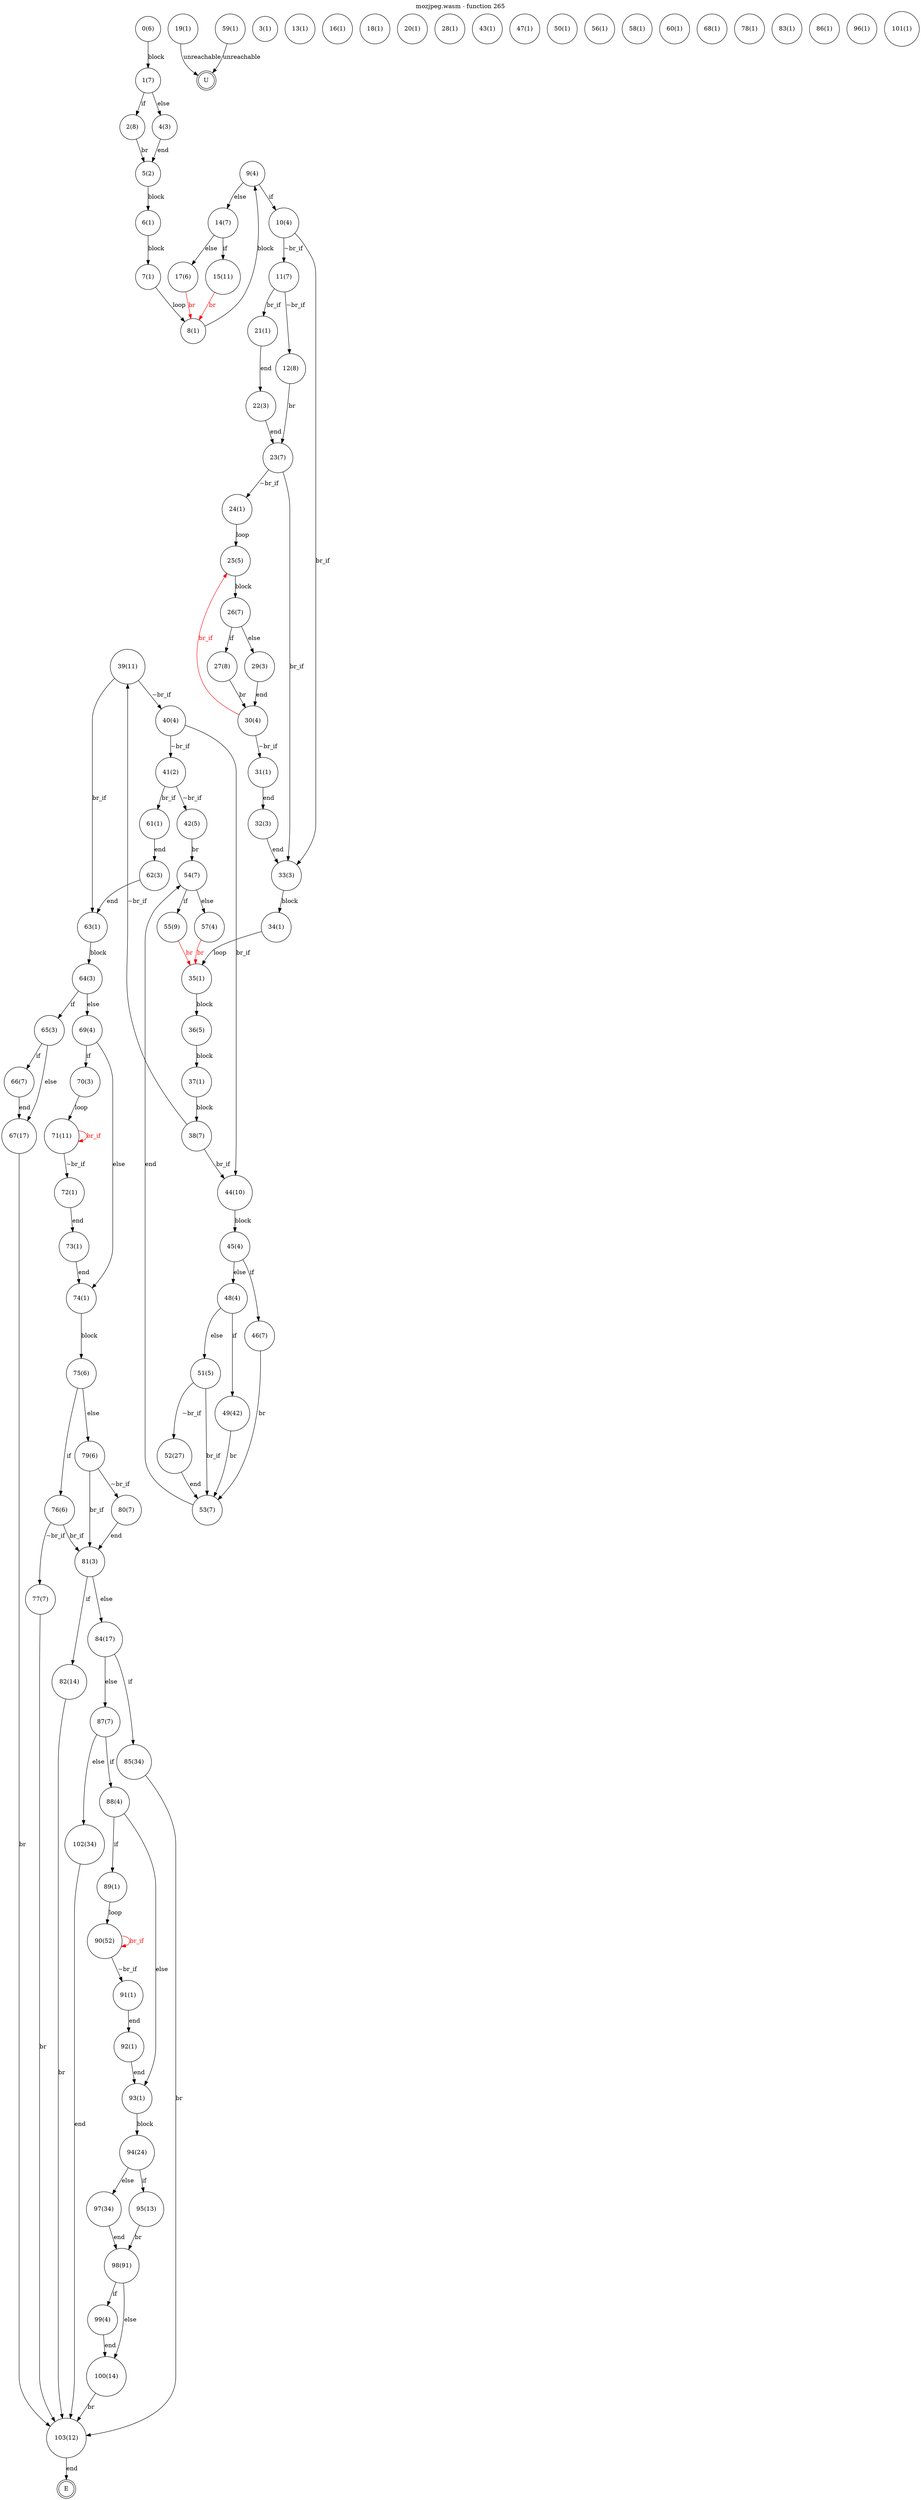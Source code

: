 digraph finite_state_machine {
    label = "mozjpeg.wasm - function 265"
    labelloc =  t
    labelfontsize = 16
    labelfontcolor = black
    labelfontname = "Helvetica"
    node [shape = doublecircle]; E U ;
node [shape=circle, fontcolor=black, style="", label="0(6)"]0
node [shape=circle, fontcolor=black, style="", label="1(7)"]1
node [shape=circle, fontcolor=black, style="", label="2(8)"]2
node [shape=circle, fontcolor=black, style="", label="3(1)"]3
node [shape=circle, fontcolor=black, style="", label="4(3)"]4
node [shape=circle, fontcolor=black, style="", label="5(2)"]5
node [shape=circle, fontcolor=black, style="", label="6(1)"]6
node [shape=circle, fontcolor=black, style="", label="7(1)"]7
node [shape=circle, fontcolor=black, style="", label="8(1)"]8
node [shape=circle, fontcolor=black, style="", label="9(4)"]9
node [shape=circle, fontcolor=black, style="", label="10(4)"]10
node [shape=circle, fontcolor=black, style="", label="11(7)"]11
node [shape=circle, fontcolor=black, style="", label="12(8)"]12
node [shape=circle, fontcolor=black, style="", label="13(1)"]13
node [shape=circle, fontcolor=black, style="", label="14(7)"]14
node [shape=circle, fontcolor=black, style="", label="15(11)"]15
node [shape=circle, fontcolor=black, style="", label="16(1)"]16
node [shape=circle, fontcolor=black, style="", label="17(6)"]17
node [shape=circle, fontcolor=black, style="", label="18(1)"]18
node [shape=circle, fontcolor=black, style="", label="19(1)"]19
node [shape=circle, fontcolor=black, style="", label="20(1)"]20
node [shape=circle, fontcolor=black, style="", label="21(1)"]21
node [shape=circle, fontcolor=black, style="", label="22(3)"]22
node [shape=circle, fontcolor=black, style="", label="23(7)"]23
node [shape=circle, fontcolor=black, style="", label="24(1)"]24
node [shape=circle, fontcolor=black, style="", label="25(5)"]25
node [shape=circle, fontcolor=black, style="", label="26(7)"]26
node [shape=circle, fontcolor=black, style="", label="27(8)"]27
node [shape=circle, fontcolor=black, style="", label="28(1)"]28
node [shape=circle, fontcolor=black, style="", label="29(3)"]29
node [shape=circle, fontcolor=black, style="", label="30(4)"]30
node [shape=circle, fontcolor=black, style="", label="31(1)"]31
node [shape=circle, fontcolor=black, style="", label="32(3)"]32
node [shape=circle, fontcolor=black, style="", label="33(3)"]33
node [shape=circle, fontcolor=black, style="", label="34(1)"]34
node [shape=circle, fontcolor=black, style="", label="35(1)"]35
node [shape=circle, fontcolor=black, style="", label="36(5)"]36
node [shape=circle, fontcolor=black, style="", label="37(1)"]37
node [shape=circle, fontcolor=black, style="", label="38(7)"]38
node [shape=circle, fontcolor=black, style="", label="39(11)"]39
node [shape=circle, fontcolor=black, style="", label="40(4)"]40
node [shape=circle, fontcolor=black, style="", label="41(2)"]41
node [shape=circle, fontcolor=black, style="", label="42(5)"]42
node [shape=circle, fontcolor=black, style="", label="43(1)"]43
node [shape=circle, fontcolor=black, style="", label="44(10)"]44
node [shape=circle, fontcolor=black, style="", label="45(4)"]45
node [shape=circle, fontcolor=black, style="", label="46(7)"]46
node [shape=circle, fontcolor=black, style="", label="47(1)"]47
node [shape=circle, fontcolor=black, style="", label="48(4)"]48
node [shape=circle, fontcolor=black, style="", label="49(42)"]49
node [shape=circle, fontcolor=black, style="", label="50(1)"]50
node [shape=circle, fontcolor=black, style="", label="51(5)"]51
node [shape=circle, fontcolor=black, style="", label="52(27)"]52
node [shape=circle, fontcolor=black, style="", label="53(7)"]53
node [shape=circle, fontcolor=black, style="", label="54(7)"]54
node [shape=circle, fontcolor=black, style="", label="55(9)"]55
node [shape=circle, fontcolor=black, style="", label="56(1)"]56
node [shape=circle, fontcolor=black, style="", label="57(4)"]57
node [shape=circle, fontcolor=black, style="", label="58(1)"]58
node [shape=circle, fontcolor=black, style="", label="59(1)"]59
node [shape=circle, fontcolor=black, style="", label="60(1)"]60
node [shape=circle, fontcolor=black, style="", label="61(1)"]61
node [shape=circle, fontcolor=black, style="", label="62(3)"]62
node [shape=circle, fontcolor=black, style="", label="63(1)"]63
node [shape=circle, fontcolor=black, style="", label="64(3)"]64
node [shape=circle, fontcolor=black, style="", label="65(3)"]65
node [shape=circle, fontcolor=black, style="", label="66(7)"]66
node [shape=circle, fontcolor=black, style="", label="67(17)"]67
node [shape=circle, fontcolor=black, style="", label="68(1)"]68
node [shape=circle, fontcolor=black, style="", label="69(4)"]69
node [shape=circle, fontcolor=black, style="", label="70(3)"]70
node [shape=circle, fontcolor=black, style="", label="71(11)"]71
node [shape=circle, fontcolor=black, style="", label="72(1)"]72
node [shape=circle, fontcolor=black, style="", label="73(1)"]73
node [shape=circle, fontcolor=black, style="", label="74(1)"]74
node [shape=circle, fontcolor=black, style="", label="75(6)"]75
node [shape=circle, fontcolor=black, style="", label="76(6)"]76
node [shape=circle, fontcolor=black, style="", label="77(7)"]77
node [shape=circle, fontcolor=black, style="", label="78(1)"]78
node [shape=circle, fontcolor=black, style="", label="79(6)"]79
node [shape=circle, fontcolor=black, style="", label="80(7)"]80
node [shape=circle, fontcolor=black, style="", label="81(3)"]81
node [shape=circle, fontcolor=black, style="", label="82(14)"]82
node [shape=circle, fontcolor=black, style="", label="83(1)"]83
node [shape=circle, fontcolor=black, style="", label="84(17)"]84
node [shape=circle, fontcolor=black, style="", label="85(34)"]85
node [shape=circle, fontcolor=black, style="", label="86(1)"]86
node [shape=circle, fontcolor=black, style="", label="87(7)"]87
node [shape=circle, fontcolor=black, style="", label="88(4)"]88
node [shape=circle, fontcolor=black, style="", label="89(1)"]89
node [shape=circle, fontcolor=black, style="", label="90(52)"]90
node [shape=circle, fontcolor=black, style="", label="91(1)"]91
node [shape=circle, fontcolor=black, style="", label="92(1)"]92
node [shape=circle, fontcolor=black, style="", label="93(1)"]93
node [shape=circle, fontcolor=black, style="", label="94(24)"]94
node [shape=circle, fontcolor=black, style="", label="95(13)"]95
node [shape=circle, fontcolor=black, style="", label="96(1)"]96
node [shape=circle, fontcolor=black, style="", label="97(34)"]97
node [shape=circle, fontcolor=black, style="", label="98(91)"]98
node [shape=circle, fontcolor=black, style="", label="99(4)"]99
node [shape=circle, fontcolor=black, style="", label="100(14)"]100
node [shape=circle, fontcolor=black, style="", label="101(1)"]101
node [shape=circle, fontcolor=black, style="", label="102(34)"]102
node [shape=circle, fontcolor=black, style="", label="103(12)"]103
node [shape=circle, fontcolor=black, style="", label="E"]E
node [shape=circle, fontcolor=black, style="", label="U"]U
    0 -> 1[label="block"];
    1 -> 2[label="if"];
    1 -> 4[label="else"];
    2 -> 5[label="br"];
    4 -> 5[label="end"];
    5 -> 6[label="block"];
    6 -> 7[label="block"];
    7 -> 8[label="loop"];
    8 -> 9[label="block"];
    9 -> 10[label="if"];
    9 -> 14[label="else"];
    10 -> 11[label="~br_if"];
    10 -> 33[label="br_if"];
    11 -> 12[label="~br_if"];
    11 -> 21[label="br_if"];
    12 -> 23[label="br"];
    14 -> 15[label="if"];
    14 -> 17[label="else"];
    15 -> 8[color="red" fontcolor="red" label="br"];
    17 -> 8[color="red" fontcolor="red" label="br"];
    19 -> U[label="unreachable"];
    21 -> 22[label="end"];
    22 -> 23[label="end"];
    23 -> 24[label="~br_if"];
    23 -> 33[label="br_if"];
    24 -> 25[label="loop"];
    25 -> 26[label="block"];
    26 -> 27[label="if"];
    26 -> 29[label="else"];
    27 -> 30[label="br"];
    29 -> 30[label="end"];
    30 -> 31[label="~br_if"];
    30 -> 25[color="red" fontcolor="red" label="br_if"];
    31 -> 32[label="end"];
    32 -> 33[label="end"];
    33 -> 34[label="block"];
    34 -> 35[label="loop"];
    35 -> 36[label="block"];
    36 -> 37[label="block"];
    37 -> 38[label="block"];
    38 -> 39[label="~br_if"];
    38 -> 44[label="br_if"];
    39 -> 40[label="~br_if"];
    39 -> 63[label="br_if"];
    40 -> 41[label="~br_if"];
    40 -> 44[label="br_if"];
    41 -> 42[label="~br_if"];
    41 -> 61[label="br_if"];
    42 -> 54[label="br"];
    44 -> 45[label="block"];
    45 -> 46[label="if"];
    45 -> 48[label="else"];
    46 -> 53[label="br"];
    48 -> 49[label="if"];
    48 -> 51[label="else"];
    49 -> 53[label="br"];
    51 -> 52[label="~br_if"];
    51 -> 53[label="br_if"];
    52 -> 53[label="end"];
    53 -> 54[label="end"];
    54 -> 55[label="if"];
    54 -> 57[label="else"];
    55 -> 35[color="red" fontcolor="red" label="br"];
    57 -> 35[color="red" fontcolor="red" label="br"];
    59 -> U[label="unreachable"];
    61 -> 62[label="end"];
    62 -> 63[label="end"];
    63 -> 64[label="block"];
    64 -> 65[label="if"];
    64 -> 69[label="else"];
    65 -> 66[label="if"];
    65 -> 67[label="else"];
    66 -> 67[label="end"];
    67 -> 103[label="br"];
    69 -> 70[label="if"];
    69 -> 74[label="else"];
    70 -> 71[label="loop"];
    71 -> 72[label="~br_if"];
    71 -> 71[color="red" fontcolor="red" label="br_if"];
    72 -> 73[label="end"];
    73 -> 74[label="end"];
    74 -> 75[label="block"];
    75 -> 76[label="if"];
    75 -> 79[label="else"];
    76 -> 77[label="~br_if"];
    76 -> 81[label="br_if"];
    77 -> 103[label="br"];
    79 -> 80[label="~br_if"];
    79 -> 81[label="br_if"];
    80 -> 81[label="end"];
    81 -> 82[label="if"];
    81 -> 84[label="else"];
    82 -> 103[label="br"];
    84 -> 85[label="if"];
    84 -> 87[label="else"];
    85 -> 103[label="br"];
    87 -> 88[label="if"];
    87 -> 102[label="else"];
    88 -> 89[label="if"];
    88 -> 93[label="else"];
    89 -> 90[label="loop"];
    90 -> 91[label="~br_if"];
    90 -> 90[color="red" fontcolor="red" label="br_if"];
    91 -> 92[label="end"];
    92 -> 93[label="end"];
    93 -> 94[label="block"];
    94 -> 95[label="if"];
    94 -> 97[label="else"];
    95 -> 98[label="br"];
    97 -> 98[label="end"];
    98 -> 99[label="if"];
    98 -> 100[label="else"];
    99 -> 100[label="end"];
    100 -> 103[label="br"];
    102 -> 103[label="end"];
    103 -> E[label="end"];
}
